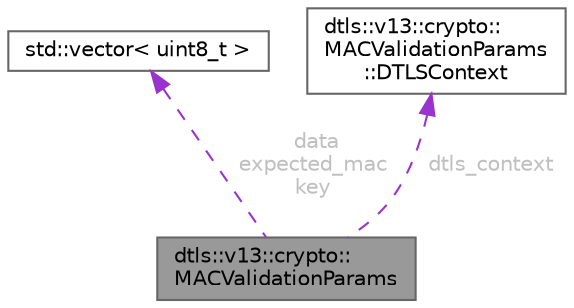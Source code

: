 digraph "dtls::v13::crypto::MACValidationParams"
{
 // LATEX_PDF_SIZE
  bgcolor="transparent";
  edge [fontname=Helvetica,fontsize=10,labelfontname=Helvetica,labelfontsize=10];
  node [fontname=Helvetica,fontsize=10,shape=box,height=0.2,width=0.4];
  Node1 [id="Node000001",label="dtls::v13::crypto::\lMACValidationParams",height=0.2,width=0.4,color="gray40", fillcolor="grey60", style="filled", fontcolor="black",tooltip=" "];
  Node2 -> Node1 [id="edge1_Node000001_Node000002",dir="back",color="darkorchid3",style="dashed",tooltip=" ",label=" data\nexpected_mac\nkey",fontcolor="grey" ];
  Node2 [id="Node000002",label="std::vector\< uint8_t \>",height=0.2,width=0.4,color="gray40", fillcolor="white", style="filled",tooltip=" "];
  Node3 -> Node1 [id="edge2_Node000001_Node000003",dir="back",color="darkorchid3",style="dashed",tooltip=" ",label=" dtls_context",fontcolor="grey" ];
  Node3 [id="Node000003",label="dtls::v13::crypto::\lMACValidationParams\l::DTLSContext",height=0.2,width=0.4,color="gray40", fillcolor="white", style="filled",URL="$structdtls_1_1v13_1_1crypto_1_1MACValidationParams_1_1DTLSContext.html",tooltip=" "];
}
